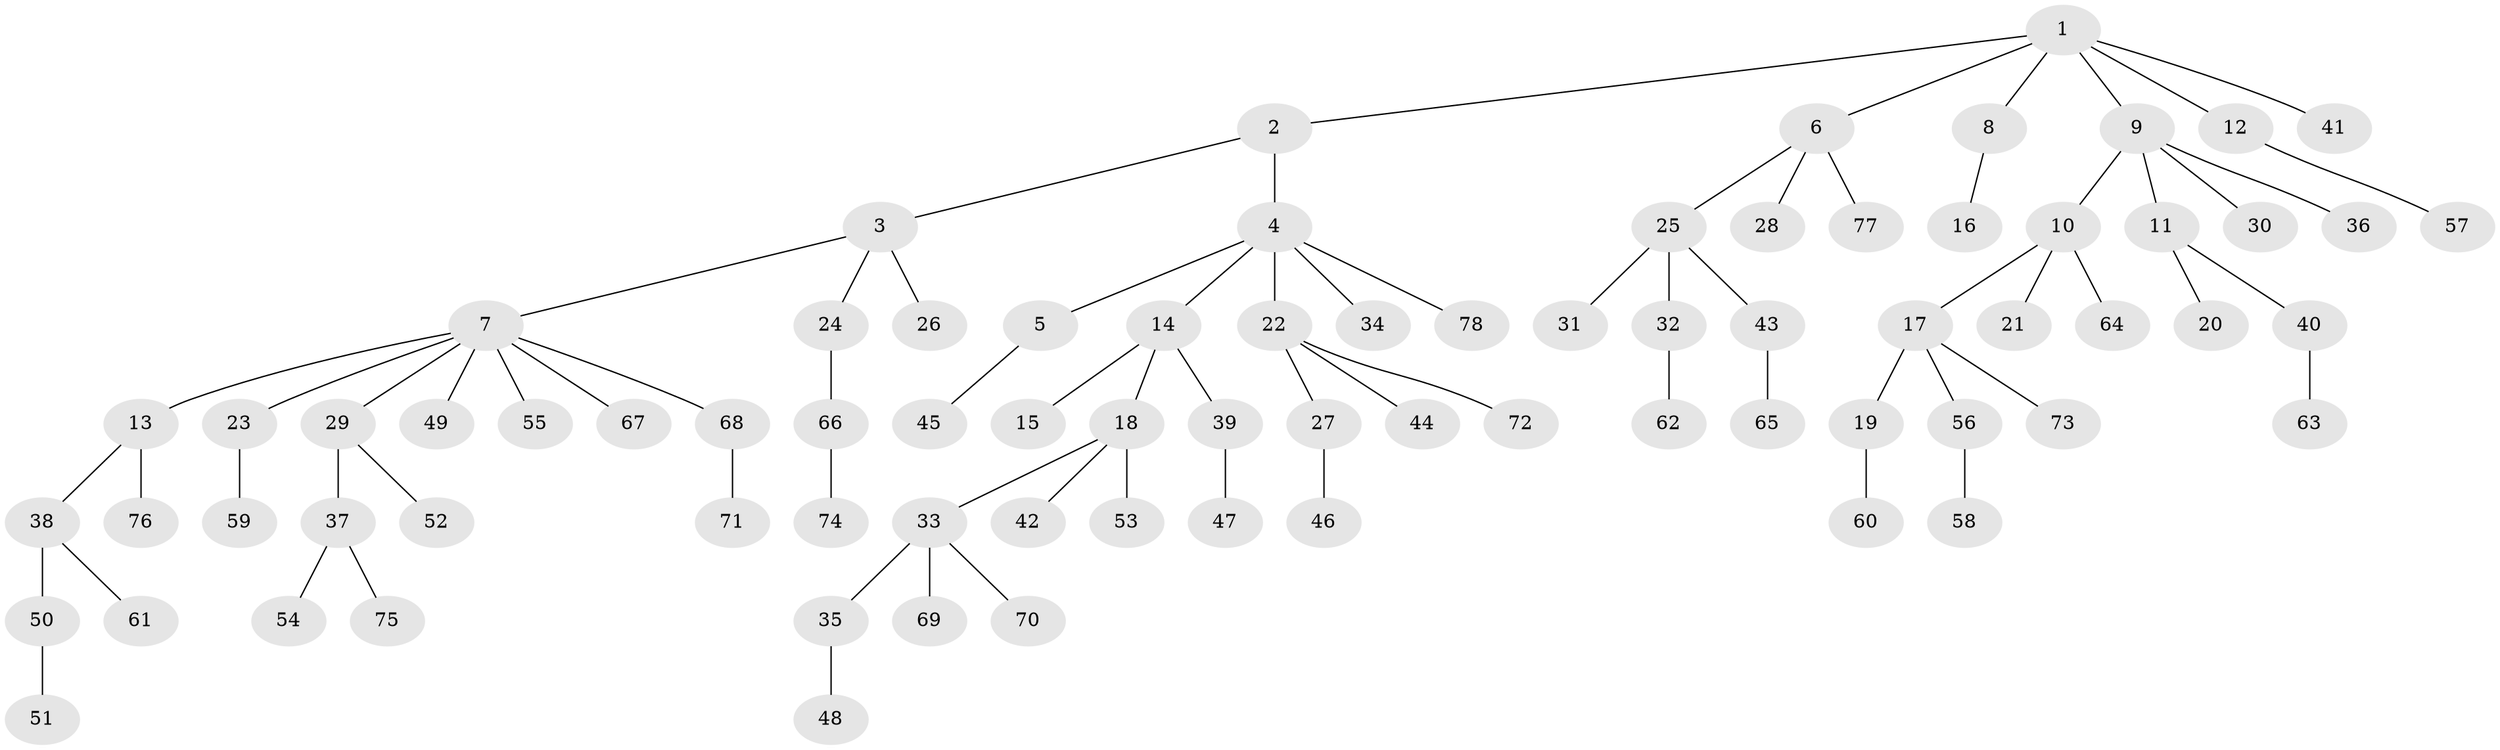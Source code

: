 // coarse degree distribution, {5: 0.0625, 3: 0.15625, 2: 0.375, 1: 0.40625}
// Generated by graph-tools (version 1.1) at 2025/52/03/04/25 22:52:04]
// undirected, 78 vertices, 77 edges
graph export_dot {
  node [color=gray90,style=filled];
  1;
  2;
  3;
  4;
  5;
  6;
  7;
  8;
  9;
  10;
  11;
  12;
  13;
  14;
  15;
  16;
  17;
  18;
  19;
  20;
  21;
  22;
  23;
  24;
  25;
  26;
  27;
  28;
  29;
  30;
  31;
  32;
  33;
  34;
  35;
  36;
  37;
  38;
  39;
  40;
  41;
  42;
  43;
  44;
  45;
  46;
  47;
  48;
  49;
  50;
  51;
  52;
  53;
  54;
  55;
  56;
  57;
  58;
  59;
  60;
  61;
  62;
  63;
  64;
  65;
  66;
  67;
  68;
  69;
  70;
  71;
  72;
  73;
  74;
  75;
  76;
  77;
  78;
  1 -- 2;
  1 -- 6;
  1 -- 8;
  1 -- 9;
  1 -- 12;
  1 -- 41;
  2 -- 3;
  2 -- 4;
  3 -- 7;
  3 -- 24;
  3 -- 26;
  4 -- 5;
  4 -- 14;
  4 -- 22;
  4 -- 34;
  4 -- 78;
  5 -- 45;
  6 -- 25;
  6 -- 28;
  6 -- 77;
  7 -- 13;
  7 -- 23;
  7 -- 29;
  7 -- 49;
  7 -- 55;
  7 -- 67;
  7 -- 68;
  8 -- 16;
  9 -- 10;
  9 -- 11;
  9 -- 30;
  9 -- 36;
  10 -- 17;
  10 -- 21;
  10 -- 64;
  11 -- 20;
  11 -- 40;
  12 -- 57;
  13 -- 38;
  13 -- 76;
  14 -- 15;
  14 -- 18;
  14 -- 39;
  17 -- 19;
  17 -- 56;
  17 -- 73;
  18 -- 33;
  18 -- 42;
  18 -- 53;
  19 -- 60;
  22 -- 27;
  22 -- 44;
  22 -- 72;
  23 -- 59;
  24 -- 66;
  25 -- 31;
  25 -- 32;
  25 -- 43;
  27 -- 46;
  29 -- 37;
  29 -- 52;
  32 -- 62;
  33 -- 35;
  33 -- 69;
  33 -- 70;
  35 -- 48;
  37 -- 54;
  37 -- 75;
  38 -- 50;
  38 -- 61;
  39 -- 47;
  40 -- 63;
  43 -- 65;
  50 -- 51;
  56 -- 58;
  66 -- 74;
  68 -- 71;
}
